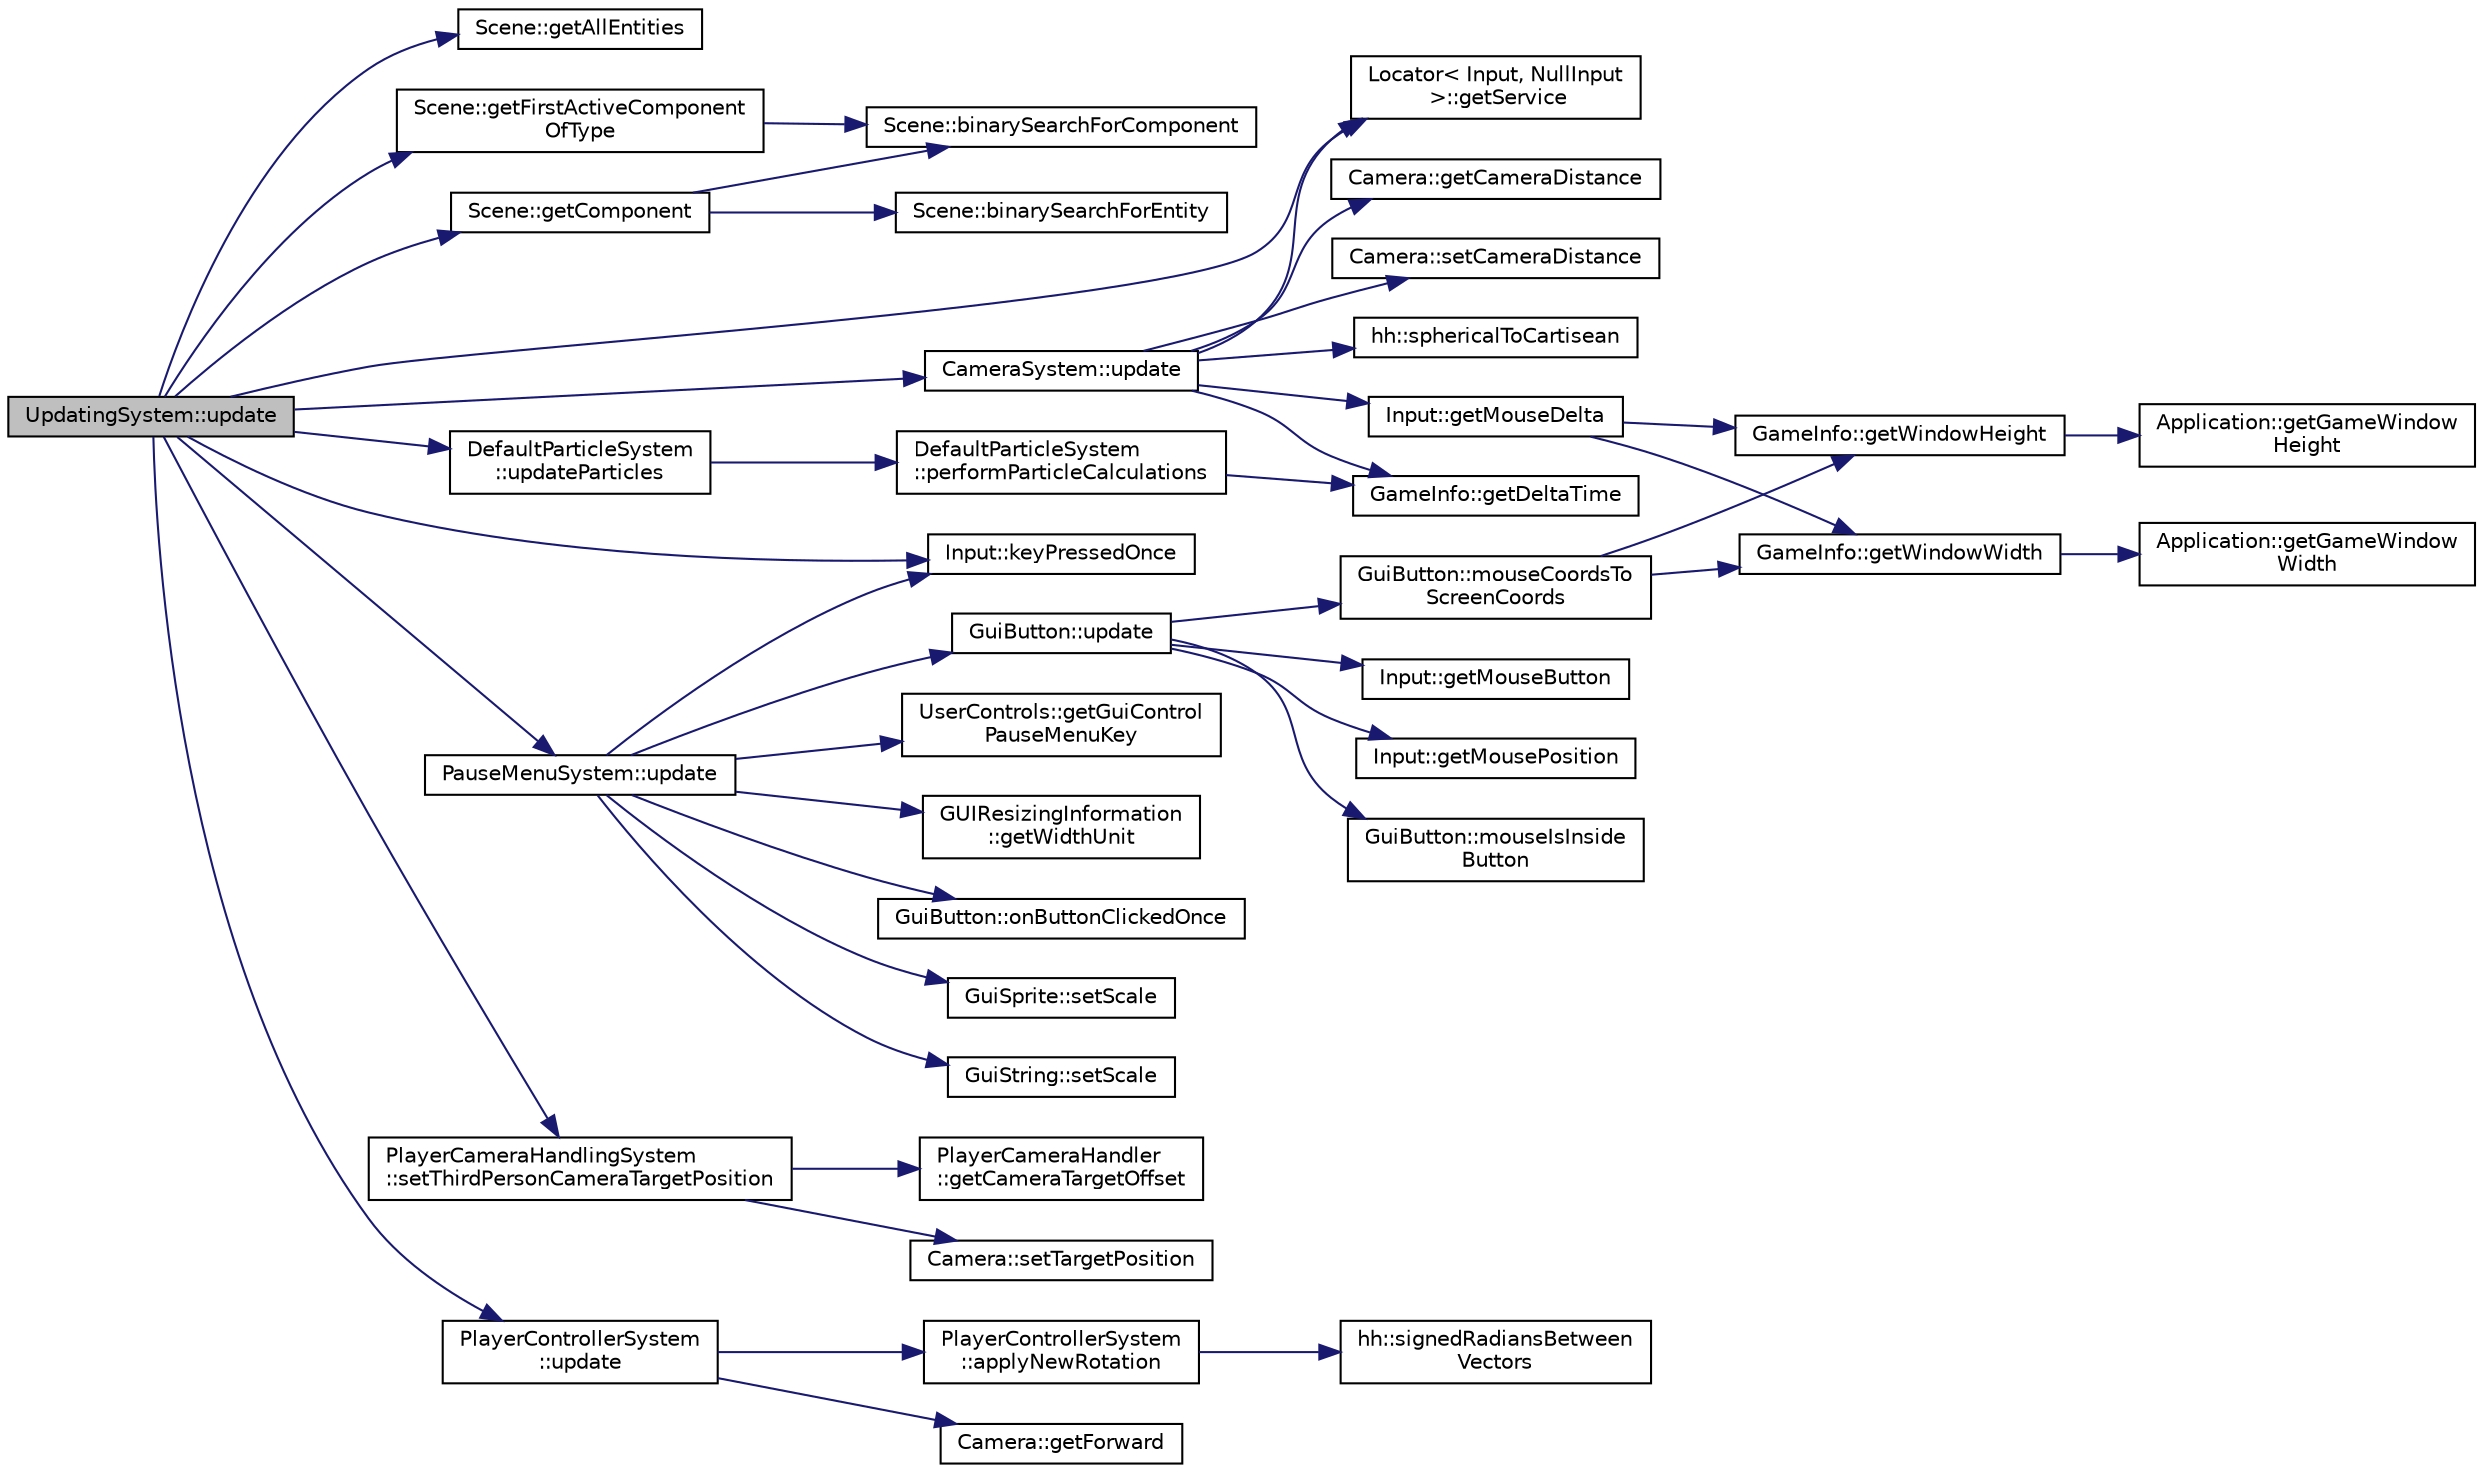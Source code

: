 digraph "UpdatingSystem::update"
{
 // INTERACTIVE_SVG=YES
 // LATEX_PDF_SIZE
  edge [fontname="Helvetica",fontsize="10",labelfontname="Helvetica",labelfontsize="10"];
  node [fontname="Helvetica",fontsize="10",shape=record];
  rankdir="LR";
  Node1 [label="UpdatingSystem::update",height=0.2,width=0.4,color="black", fillcolor="grey75", style="filled", fontcolor="black",tooltip=" "];
  Node1 -> Node2 [color="midnightblue",fontsize="10",style="solid",fontname="Helvetica"];
  Node2 [label="Scene::getAllEntities",height=0.2,width=0.4,color="black", fillcolor="white", style="filled",URL="$d6/db5/class_scene.html#abe0ba4b6ba925640493f34f730ccd8d4",tooltip=" "];
  Node1 -> Node3 [color="midnightblue",fontsize="10",style="solid",fontname="Helvetica"];
  Node3 [label="Scene::getComponent",height=0.2,width=0.4,color="black", fillcolor="white", style="filled",URL="$d6/db5/class_scene.html#a65d6f6cd75b250c657d5d4a267c4b245",tooltip=" "];
  Node3 -> Node4 [color="midnightblue",fontsize="10",style="solid",fontname="Helvetica"];
  Node4 [label="Scene::binarySearchForComponent",height=0.2,width=0.4,color="black", fillcolor="white", style="filled",URL="$d6/db5/class_scene.html#af06ab78544ec997fd8e480762b2cc40a",tooltip=" "];
  Node3 -> Node5 [color="midnightblue",fontsize="10",style="solid",fontname="Helvetica"];
  Node5 [label="Scene::binarySearchForEntity",height=0.2,width=0.4,color="black", fillcolor="white", style="filled",URL="$d6/db5/class_scene.html#a55c346bea3f04eb9d9f8476a68c2fa93",tooltip=" "];
  Node1 -> Node6 [color="midnightblue",fontsize="10",style="solid",fontname="Helvetica"];
  Node6 [label="Scene::getFirstActiveComponent\lOfType",height=0.2,width=0.4,color="black", fillcolor="white", style="filled",URL="$d6/db5/class_scene.html#ae05acfccb36d74a21bd4988a2b562ceb",tooltip=" "];
  Node6 -> Node4 [color="midnightblue",fontsize="10",style="solid",fontname="Helvetica"];
  Node1 -> Node7 [color="midnightblue",fontsize="10",style="solid",fontname="Helvetica"];
  Node7 [label="Locator\< Input, NullInput\l \>::getService",height=0.2,width=0.4,color="black", fillcolor="white", style="filled",URL="$d2/d23/class_locator.html#a310ebd51e96b6341e25471b651afaf34",tooltip=" "];
  Node1 -> Node8 [color="midnightblue",fontsize="10",style="solid",fontname="Helvetica"];
  Node8 [label="Input::keyPressedOnce",height=0.2,width=0.4,color="black", fillcolor="white", style="filled",URL="$d4/d7b/class_input.html#a2aaf873636cedf13e51a424eb6ea802b",tooltip=" "];
  Node1 -> Node9 [color="midnightblue",fontsize="10",style="solid",fontname="Helvetica"];
  Node9 [label="PlayerCameraHandlingSystem\l::setThirdPersonCameraTargetPosition",height=0.2,width=0.4,color="black", fillcolor="white", style="filled",URL="$d4/d4f/class_player_camera_handling_system.html#a94f1d2b673b85a1fbbbe39a3759d3bf3",tooltip=" "];
  Node9 -> Node10 [color="midnightblue",fontsize="10",style="solid",fontname="Helvetica"];
  Node10 [label="PlayerCameraHandler\l::getCameraTargetOffset",height=0.2,width=0.4,color="black", fillcolor="white", style="filled",URL="$d4/df7/class_player_camera_handler.html#a02eb98ad960e5b71b0b17189426c0f1d",tooltip=" "];
  Node9 -> Node11 [color="midnightblue",fontsize="10",style="solid",fontname="Helvetica"];
  Node11 [label="Camera::setTargetPosition",height=0.2,width=0.4,color="black", fillcolor="white", style="filled",URL="$da/dbb/class_camera.html#a4bd1cfe2d720f762d3c983370421c029",tooltip=" "];
  Node1 -> Node12 [color="midnightblue",fontsize="10",style="solid",fontname="Helvetica"];
  Node12 [label="PauseMenuSystem::update",height=0.2,width=0.4,color="black", fillcolor="white", style="filled",URL="$d7/dd6/class_pause_menu_system.html#a7c17c731da14866fbbfb186f50b7824e",tooltip=" "];
  Node12 -> Node13 [color="midnightblue",fontsize="10",style="solid",fontname="Helvetica"];
  Node13 [label="UserControls::getGuiControl\lPauseMenuKey",height=0.2,width=0.4,color="black", fillcolor="white", style="filled",URL="$d9/dd8/class_user_controls.html#ab577475a2b33671f1f5697fbe0e0cc49",tooltip=" "];
  Node12 -> Node14 [color="midnightblue",fontsize="10",style="solid",fontname="Helvetica"];
  Node14 [label="GUIResizingInformation\l::getWidthUnit",height=0.2,width=0.4,color="black", fillcolor="white", style="filled",URL="$d7/d06/class_g_u_i_resizing_information.html#aa8fb79fc71098f1cf2ce4fac2d5c79ac",tooltip=" "];
  Node12 -> Node8 [color="midnightblue",fontsize="10",style="solid",fontname="Helvetica"];
  Node12 -> Node15 [color="midnightblue",fontsize="10",style="solid",fontname="Helvetica"];
  Node15 [label="GuiButton::onButtonClickedOnce",height=0.2,width=0.4,color="black", fillcolor="white", style="filled",URL="$d6/d17/class_gui_button.html#aa019fa7e0fbe4a380899cb9ddb418317",tooltip=" "];
  Node12 -> Node16 [color="midnightblue",fontsize="10",style="solid",fontname="Helvetica"];
  Node16 [label="GuiSprite::setScale",height=0.2,width=0.4,color="black", fillcolor="white", style="filled",URL="$d1/db9/class_gui_sprite.html#a6ec7ef9580657e062cea7f5ce8bcb515",tooltip=" "];
  Node12 -> Node17 [color="midnightblue",fontsize="10",style="solid",fontname="Helvetica"];
  Node17 [label="GuiString::setScale",height=0.2,width=0.4,color="black", fillcolor="white", style="filled",URL="$dd/df5/class_gui_string.html#a964f40eb765b7ad9827284b65ac2c9fc",tooltip=" "];
  Node12 -> Node18 [color="midnightblue",fontsize="10",style="solid",fontname="Helvetica"];
  Node18 [label="GuiButton::update",height=0.2,width=0.4,color="black", fillcolor="white", style="filled",URL="$d6/d17/class_gui_button.html#acfb469dd9337dc5ebf70e32037b02851",tooltip=" "];
  Node18 -> Node19 [color="midnightblue",fontsize="10",style="solid",fontname="Helvetica"];
  Node19 [label="Input::getMouseButton",height=0.2,width=0.4,color="black", fillcolor="white", style="filled",URL="$d4/d7b/class_input.html#a8e3bbc45ca89de6dc03cd870d0909345",tooltip=" "];
  Node18 -> Node20 [color="midnightblue",fontsize="10",style="solid",fontname="Helvetica"];
  Node20 [label="Input::getMousePosition",height=0.2,width=0.4,color="black", fillcolor="white", style="filled",URL="$d4/d7b/class_input.html#aa10d2871226e0b497010dfca43fe278b",tooltip=" "];
  Node18 -> Node21 [color="midnightblue",fontsize="10",style="solid",fontname="Helvetica"];
  Node21 [label="GuiButton::mouseCoordsTo\lScreenCoords",height=0.2,width=0.4,color="black", fillcolor="white", style="filled",URL="$d6/d17/class_gui_button.html#a571aa197ec582b526b5d6e2639bad843",tooltip=" "];
  Node21 -> Node22 [color="midnightblue",fontsize="10",style="solid",fontname="Helvetica"];
  Node22 [label="GameInfo::getWindowHeight",height=0.2,width=0.4,color="black", fillcolor="white", style="filled",URL="$d4/d58/namespace_game_info.html#a344c7e16ac06ee1f8458a249aac36e8e",tooltip=" "];
  Node22 -> Node23 [color="midnightblue",fontsize="10",style="solid",fontname="Helvetica"];
  Node23 [label="Application::getGameWindow\lHeight",height=0.2,width=0.4,color="black", fillcolor="white", style="filled",URL="$de/d6b/class_application.html#a0398d40c89d52bb8d6ac6ac466c5d30c",tooltip=" "];
  Node21 -> Node24 [color="midnightblue",fontsize="10",style="solid",fontname="Helvetica"];
  Node24 [label="GameInfo::getWindowWidth",height=0.2,width=0.4,color="black", fillcolor="white", style="filled",URL="$d4/d58/namespace_game_info.html#a7cf2306eb3025a60a9e2da52eefba71e",tooltip=" "];
  Node24 -> Node25 [color="midnightblue",fontsize="10",style="solid",fontname="Helvetica"];
  Node25 [label="Application::getGameWindow\lWidth",height=0.2,width=0.4,color="black", fillcolor="white", style="filled",URL="$de/d6b/class_application.html#aad8864ec1fa58ee23db7b111876d09a5",tooltip=" "];
  Node18 -> Node26 [color="midnightblue",fontsize="10",style="solid",fontname="Helvetica"];
  Node26 [label="GuiButton::mouseIsInside\lButton",height=0.2,width=0.4,color="black", fillcolor="white", style="filled",URL="$d6/d17/class_gui_button.html#a72312192b57055be324335dd1ed88a3d",tooltip=" "];
  Node1 -> Node27 [color="midnightblue",fontsize="10",style="solid",fontname="Helvetica"];
  Node27 [label="CameraSystem::update",height=0.2,width=0.4,color="black", fillcolor="white", style="filled",URL="$d4/df8/class_camera_system.html#a9bb59c07839a3bf41290e49f367d8fd6",tooltip=" "];
  Node27 -> Node28 [color="midnightblue",fontsize="10",style="solid",fontname="Helvetica"];
  Node28 [label="Camera::getCameraDistance",height=0.2,width=0.4,color="black", fillcolor="white", style="filled",URL="$da/dbb/class_camera.html#ad4f098389debf103ea7a26e344a653dd",tooltip=" "];
  Node27 -> Node29 [color="midnightblue",fontsize="10",style="solid",fontname="Helvetica"];
  Node29 [label="GameInfo::getDeltaTime",height=0.2,width=0.4,color="black", fillcolor="white", style="filled",URL="$d4/d58/namespace_game_info.html#aa6186a79a90a3fcd2556c4282b20a077",tooltip=" "];
  Node27 -> Node30 [color="midnightblue",fontsize="10",style="solid",fontname="Helvetica"];
  Node30 [label="Input::getMouseDelta",height=0.2,width=0.4,color="black", fillcolor="white", style="filled",URL="$d4/d7b/class_input.html#a971adcc605a1101f162e2be7a5c16a5e",tooltip=" "];
  Node30 -> Node22 [color="midnightblue",fontsize="10",style="solid",fontname="Helvetica"];
  Node30 -> Node24 [color="midnightblue",fontsize="10",style="solid",fontname="Helvetica"];
  Node27 -> Node7 [color="midnightblue",fontsize="10",style="solid",fontname="Helvetica"];
  Node27 -> Node31 [color="midnightblue",fontsize="10",style="solid",fontname="Helvetica"];
  Node31 [label="Camera::setCameraDistance",height=0.2,width=0.4,color="black", fillcolor="white", style="filled",URL="$da/dbb/class_camera.html#a4849cb25adcc05df85e1cfba9da77a33",tooltip=" "];
  Node27 -> Node32 [color="midnightblue",fontsize="10",style="solid",fontname="Helvetica"];
  Node32 [label="hh::sphericalToCartisean",height=0.2,width=0.4,color="black", fillcolor="white", style="filled",URL="$d7/dd1/namespacehh.html#ad58b31143e949894df4e3ca4eaa20550",tooltip=" "];
  Node1 -> Node33 [color="midnightblue",fontsize="10",style="solid",fontname="Helvetica"];
  Node33 [label="PlayerControllerSystem\l::update",height=0.2,width=0.4,color="black", fillcolor="white", style="filled",URL="$d5/d50/class_player_controller_system.html#ae968cd78ae054ed5521f19c6d3793933",tooltip=" "];
  Node33 -> Node34 [color="midnightblue",fontsize="10",style="solid",fontname="Helvetica"];
  Node34 [label="PlayerControllerSystem\l::applyNewRotation",height=0.2,width=0.4,color="black", fillcolor="white", style="filled",URL="$d5/d50/class_player_controller_system.html#a9b0be7cb86a889e07b30d9fa68a7aaa7",tooltip=" "];
  Node34 -> Node35 [color="midnightblue",fontsize="10",style="solid",fontname="Helvetica"];
  Node35 [label="hh::signedRadiansBetween\lVectors",height=0.2,width=0.4,color="black", fillcolor="white", style="filled",URL="$d7/dd1/namespacehh.html#aa744e19f5c464bf275c30a824f81b06e",tooltip=" "];
  Node33 -> Node36 [color="midnightblue",fontsize="10",style="solid",fontname="Helvetica"];
  Node36 [label="Camera::getForward",height=0.2,width=0.4,color="black", fillcolor="white", style="filled",URL="$da/dbb/class_camera.html#ae44d552243a7b430e94ed9e70adcf07b",tooltip=" "];
  Node1 -> Node37 [color="midnightblue",fontsize="10",style="solid",fontname="Helvetica"];
  Node37 [label="DefaultParticleSystem\l::updateParticles",height=0.2,width=0.4,color="black", fillcolor="white", style="filled",URL="$df/d86/class_default_particle_system.html#a1304aae47238ab24cf8653c2b423d207",tooltip=" "];
  Node37 -> Node38 [color="midnightblue",fontsize="10",style="solid",fontname="Helvetica"];
  Node38 [label="DefaultParticleSystem\l::performParticleCalculations",height=0.2,width=0.4,color="black", fillcolor="white", style="filled",URL="$df/d86/class_default_particle_system.html#a27c707a1f76448433785ce06a0f5152c",tooltip=" "];
  Node38 -> Node29 [color="midnightblue",fontsize="10",style="solid",fontname="Helvetica"];
}
